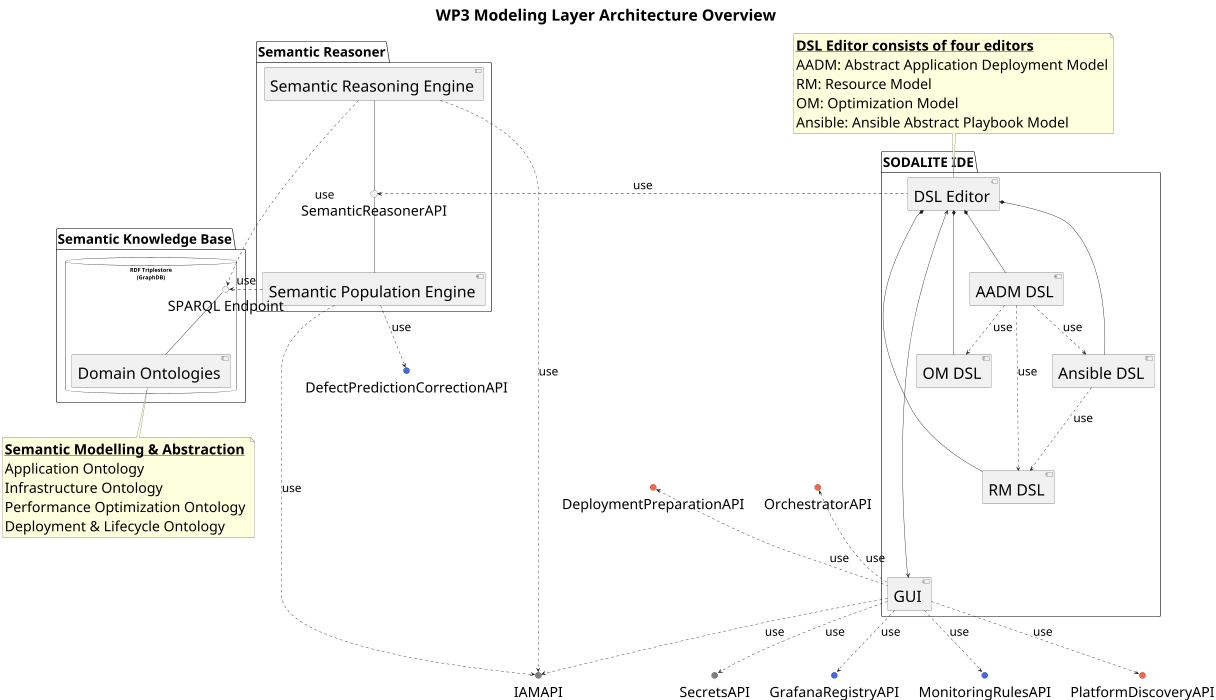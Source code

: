 @startuml
title WP3 Modeling Layer Architecture Overview
skinparam componentFontSize 40
skinparam componentArrowFontSize 30
skinparam packageFontSize 34
skinparam interfaceFontSize 36
skinparam titleFontSize 40
skinparam NoteFontSize 36

interface "IAMAPI" as AAUAPI #808080
interface "SecretsAPI" as SecretsAPI #808080
interface "DeploymentPreparationAPI" as deploymentPreparationAPI #FF6347
interface "DefectPredictionCorrectionAPI" as correctionAPI #4169E1
interface "GrafanaRegistryAPI" as GrafanaRegistryAPI #4169E1
interface "MonitoringRulesAPI" as monitoringRulesAPI #4169E1
interface "OrchestratorAPI" as orchestratorAPI #FF6347
interface "PlatformDiscoveryAPI" as PDS #FF6347

package "SODALITE IDE" as IDE {
    component [DSL Editor] as ideDSLeditor
    component [AADM DSL] as AADM
    component [RM DSL] as RM
    component [OM DSL] as OM
    component [Ansible DSL] as Ansible

    ideDSLeditor *-- AADM
    ideDSLeditor *-- RM
    ideDSLeditor *-- OM
    ideDSLeditor *-- Ansible
    AADM ..> Ansible: use
    AADM ..> RM: use
    AADM ..> OM: use
    Ansible ..> RM :use
    component [GUI] as ideGUI
}

note top of ideDSLeditor
   __**DSL Editor consists of four editors**__ 
   AADM: Abstract Application Deployment Model
   RM: Resource Model
   OM: Optimization Model
   Ansible: Ansible Abstract Playbook Model
end note


package "Semantic Reasoner" as res {
    interface "SemanticReasonerAPI" as resAPI
    component [Semantic Population Engine] as resPopulationEngine
    component [Semantic Reasoning Engine] as resReasoningEngine
}

package "Semantic Knowledge Base" as repo {
    database "RDF Triplestore\n(GraphDB)" as triplestore {
        interface "SPARQL Endpoint" as repoEndpoint
        scale 700 height
        component [Domain Ontologies] as repoOntologies
    }
}

note bottom of repoOntologies
   __**Semantic Modelling & Abstraction**__ 
   Application Ontology
   Infrastructure Ontology
   Performance Optimization Ontology
   Deployment & Lifecycle Ontology
end note

ideGUI ..> PDS : use
resAPI -down- resPopulationEngine
resAPI -up- resReasoningEngine
ideDSLeditor .left.> resAPI: use
ideDSLeditor <-down----> ideGUI 
repoOntologies -up- repoEndpoint
resPopulationEngine .right.> repoEndpoint: use
resReasoningEngine .right.> repoEndpoint: use
resReasoningEngine ..> AAUAPI: use
resPopulationEngine ..> correctionAPI: use
resPopulationEngine ..> AAUAPI: use
ideGUI .up.> deploymentPreparationAPI : use
ideGUI ..> GrafanaRegistryAPI : use
ideGUI ..> monitoringRulesAPI : use
ideGUI ..> SecretsAPI : use
ideGUI .up.> orchestratorAPI : use
ideGUI ..> AAUAPI: use
@enduml